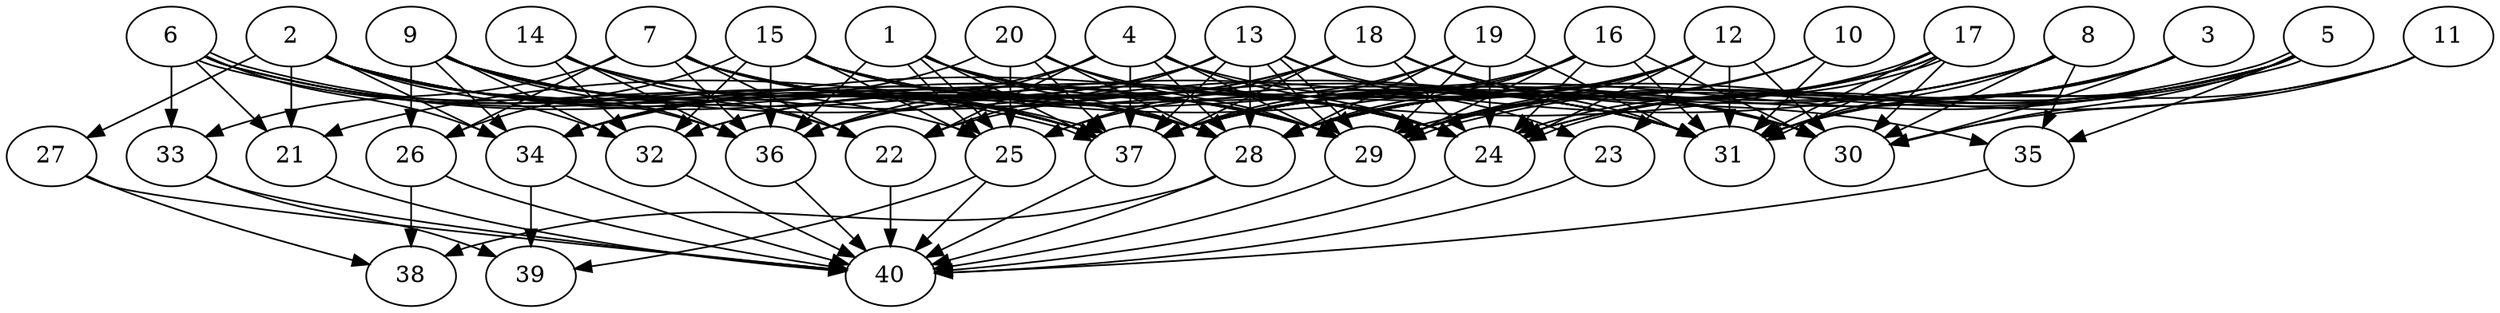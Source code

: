 // DAG automatically generated by daggen at Tue Aug  6 16:28:35 2019
// ./daggen --dot -n 40 --ccr 0.5 --fat 0.8 --regular 0.5 --density 0.9 --mindata 5242880 --maxdata 52428800 
digraph G {
  1 [size="89516032", alpha="0.06", expect_size="44758016"] 
  1 -> 25 [size ="44758016"]
  1 -> 25 [size ="44758016"]
  1 -> 28 [size ="44758016"]
  1 -> 29 [size ="44758016"]
  1 -> 31 [size ="44758016"]
  1 -> 36 [size ="44758016"]
  1 -> 37 [size ="44758016"]
  2 [size="46211072", alpha="0.09", expect_size="23105536"] 
  2 -> 21 [size ="23105536"]
  2 -> 24 [size ="23105536"]
  2 -> 27 [size ="23105536"]
  2 -> 28 [size ="23105536"]
  2 -> 29 [size ="23105536"]
  2 -> 32 [size ="23105536"]
  2 -> 34 [size ="23105536"]
  2 -> 36 [size ="23105536"]
  2 -> 37 [size ="23105536"]
  3 [size="20340736", alpha="0.03", expect_size="10170368"] 
  3 -> 24 [size ="10170368"]
  3 -> 29 [size ="10170368"]
  3 -> 30 [size ="10170368"]
  3 -> 31 [size ="10170368"]
  3 -> 37 [size ="10170368"]
  4 [size="26556416", alpha="0.04", expect_size="13278208"] 
  4 -> 22 [size ="13278208"]
  4 -> 24 [size ="13278208"]
  4 -> 28 [size ="13278208"]
  4 -> 29 [size ="13278208"]
  4 -> 30 [size ="13278208"]
  4 -> 34 [size ="13278208"]
  4 -> 36 [size ="13278208"]
  4 -> 37 [size ="13278208"]
  5 [size="30939136", alpha="0.03", expect_size="15469568"] 
  5 -> 24 [size ="15469568"]
  5 -> 28 [size ="15469568"]
  5 -> 29 [size ="15469568"]
  5 -> 29 [size ="15469568"]
  5 -> 30 [size ="15469568"]
  5 -> 31 [size ="15469568"]
  5 -> 35 [size ="15469568"]
  5 -> 37 [size ="15469568"]
  6 [size="103041024", alpha="0.08", expect_size="51520512"] 
  6 -> 21 [size ="51520512"]
  6 -> 25 [size ="51520512"]
  6 -> 28 [size ="51520512"]
  6 -> 29 [size ="51520512"]
  6 -> 33 [size ="51520512"]
  6 -> 34 [size ="51520512"]
  6 -> 37 [size ="51520512"]
  6 -> 37 [size ="51520512"]
  7 [size="93089792", alpha="0.08", expect_size="46544896"] 
  7 -> 22 [size ="46544896"]
  7 -> 24 [size ="46544896"]
  7 -> 26 [size ="46544896"]
  7 -> 28 [size ="46544896"]
  7 -> 29 [size ="46544896"]
  7 -> 31 [size ="46544896"]
  7 -> 33 [size ="46544896"]
  7 -> 36 [size ="46544896"]
  7 -> 37 [size ="46544896"]
  8 [size="17666048", alpha="0.16", expect_size="8833024"] 
  8 -> 28 [size ="8833024"]
  8 -> 30 [size ="8833024"]
  8 -> 31 [size ="8833024"]
  8 -> 35 [size ="8833024"]
  8 -> 36 [size ="8833024"]
  8 -> 37 [size ="8833024"]
  9 [size="68587520", alpha="0.14", expect_size="34293760"] 
  9 -> 22 [size ="34293760"]
  9 -> 24 [size ="34293760"]
  9 -> 26 [size ="34293760"]
  9 -> 28 [size ="34293760"]
  9 -> 31 [size ="34293760"]
  9 -> 32 [size ="34293760"]
  9 -> 34 [size ="34293760"]
  9 -> 36 [size ="34293760"]
  9 -> 37 [size ="34293760"]
  10 [size="79216640", alpha="0.03", expect_size="39608320"] 
  10 -> 28 [size ="39608320"]
  10 -> 29 [size ="39608320"]
  10 -> 31 [size ="39608320"]
  11 [size="41621504", alpha="0.09", expect_size="20810752"] 
  11 -> 28 [size ="20810752"]
  11 -> 30 [size ="20810752"]
  11 -> 31 [size ="20810752"]
  12 [size="71499776", alpha="0.11", expect_size="35749888"] 
  12 -> 22 [size ="35749888"]
  12 -> 23 [size ="35749888"]
  12 -> 24 [size ="35749888"]
  12 -> 28 [size ="35749888"]
  12 -> 29 [size ="35749888"]
  12 -> 30 [size ="35749888"]
  12 -> 31 [size ="35749888"]
  12 -> 37 [size ="35749888"]
  13 [size="20469760", alpha="0.16", expect_size="10234880"] 
  13 -> 22 [size ="10234880"]
  13 -> 23 [size ="10234880"]
  13 -> 28 [size ="10234880"]
  13 -> 29 [size ="10234880"]
  13 -> 29 [size ="10234880"]
  13 -> 30 [size ="10234880"]
  13 -> 32 [size ="10234880"]
  13 -> 34 [size ="10234880"]
  13 -> 37 [size ="10234880"]
  14 [size="34398208", alpha="0.01", expect_size="17199104"] 
  14 -> 22 [size ="17199104"]
  14 -> 31 [size ="17199104"]
  14 -> 32 [size ="17199104"]
  14 -> 36 [size ="17199104"]
  14 -> 37 [size ="17199104"]
  15 [size="52422656", alpha="0.17", expect_size="26211328"] 
  15 -> 25 [size ="26211328"]
  15 -> 26 [size ="26211328"]
  15 -> 28 [size ="26211328"]
  15 -> 30 [size ="26211328"]
  15 -> 31 [size ="26211328"]
  15 -> 32 [size ="26211328"]
  15 -> 36 [size ="26211328"]
  16 [size="64489472", alpha="0.15", expect_size="32244736"] 
  16 -> 21 [size ="32244736"]
  16 -> 24 [size ="32244736"]
  16 -> 28 [size ="32244736"]
  16 -> 29 [size ="32244736"]
  16 -> 30 [size ="32244736"]
  16 -> 31 [size ="32244736"]
  16 -> 37 [size ="32244736"]
  17 [size="101937152", alpha="0.17", expect_size="50968576"] 
  17 -> 24 [size ="50968576"]
  17 -> 24 [size ="50968576"]
  17 -> 28 [size ="50968576"]
  17 -> 30 [size ="50968576"]
  17 -> 31 [size ="50968576"]
  17 -> 31 [size ="50968576"]
  17 -> 34 [size ="50968576"]
  17 -> 37 [size ="50968576"]
  18 [size="45510656", alpha="0.10", expect_size="22755328"] 
  18 -> 24 [size ="22755328"]
  18 -> 25 [size ="22755328"]
  18 -> 30 [size ="22755328"]
  18 -> 31 [size ="22755328"]
  18 -> 32 [size ="22755328"]
  18 -> 35 [size ="22755328"]
  18 -> 36 [size ="22755328"]
  18 -> 37 [size ="22755328"]
  19 [size="25462784", alpha="0.20", expect_size="12731392"] 
  19 -> 24 [size ="12731392"]
  19 -> 25 [size ="12731392"]
  19 -> 28 [size ="12731392"]
  19 -> 29 [size ="12731392"]
  19 -> 31 [size ="12731392"]
  19 -> 37 [size ="12731392"]
  20 [size="92977152", alpha="0.02", expect_size="46488576"] 
  20 -> 24 [size ="46488576"]
  20 -> 25 [size ="46488576"]
  20 -> 28 [size ="46488576"]
  20 -> 29 [size ="46488576"]
  20 -> 34 [size ="46488576"]
  20 -> 37 [size ="46488576"]
  21 [size="12644352", alpha="0.00", expect_size="6322176"] 
  21 -> 40 [size ="6322176"]
  22 [size="55906304", alpha="0.07", expect_size="27953152"] 
  22 -> 40 [size ="27953152"]
  23 [size="12273664", alpha="0.15", expect_size="6136832"] 
  23 -> 40 [size ="6136832"]
  24 [size="86904832", alpha="0.07", expect_size="43452416"] 
  24 -> 40 [size ="43452416"]
  25 [size="93325312", alpha="0.03", expect_size="46662656"] 
  25 -> 39 [size ="46662656"]
  25 -> 40 [size ="46662656"]
  26 [size="79081472", alpha="0.18", expect_size="39540736"] 
  26 -> 38 [size ="39540736"]
  26 -> 40 [size ="39540736"]
  27 [size="56154112", alpha="0.11", expect_size="28077056"] 
  27 -> 38 [size ="28077056"]
  27 -> 40 [size ="28077056"]
  28 [size="43257856", alpha="0.06", expect_size="21628928"] 
  28 -> 38 [size ="21628928"]
  28 -> 40 [size ="21628928"]
  29 [size="88283136", alpha="0.13", expect_size="44141568"] 
  29 -> 40 [size ="44141568"]
  30 [size="87592960", alpha="0.15", expect_size="43796480"] 
  31 [size="95782912", alpha="0.03", expect_size="47891456"] 
  32 [size="97509376", alpha="0.04", expect_size="48754688"] 
  32 -> 40 [size ="48754688"]
  33 [size="34127872", alpha="0.07", expect_size="17063936"] 
  33 -> 39 [size ="17063936"]
  33 -> 40 [size ="17063936"]
  34 [size="104237056", alpha="0.15", expect_size="52118528"] 
  34 -> 39 [size ="52118528"]
  34 -> 40 [size ="52118528"]
  35 [size="40794112", alpha="0.12", expect_size="20397056"] 
  35 -> 40 [size ="20397056"]
  36 [size="52998144", alpha="0.01", expect_size="26499072"] 
  36 -> 40 [size ="26499072"]
  37 [size="44660736", alpha="0.09", expect_size="22330368"] 
  37 -> 40 [size ="22330368"]
  38 [size="98390016", alpha="0.04", expect_size="49195008"] 
  39 [size="32618496", alpha="0.03", expect_size="16309248"] 
  40 [size="94195712", alpha="0.19", expect_size="47097856"] 
}
